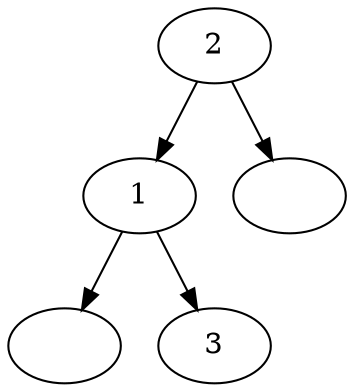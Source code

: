 

digraph {
     2 -> 1
     2 -> leaf2
     1 -> leaf1
     1 -> 3

     leaf2 [label=""];
     leaf1 [label=""]

}